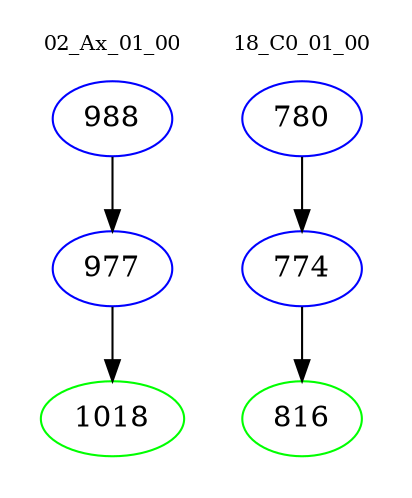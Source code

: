 digraph{
subgraph cluster_0 {
color = white
label = "02_Ax_01_00";
fontsize=10;
T0_988 [label="988", color="blue"]
T0_988 -> T0_977 [color="black"]
T0_977 [label="977", color="blue"]
T0_977 -> T0_1018 [color="black"]
T0_1018 [label="1018", color="green"]
}
subgraph cluster_1 {
color = white
label = "18_C0_01_00";
fontsize=10;
T1_780 [label="780", color="blue"]
T1_780 -> T1_774 [color="black"]
T1_774 [label="774", color="blue"]
T1_774 -> T1_816 [color="black"]
T1_816 [label="816", color="green"]
}
}
